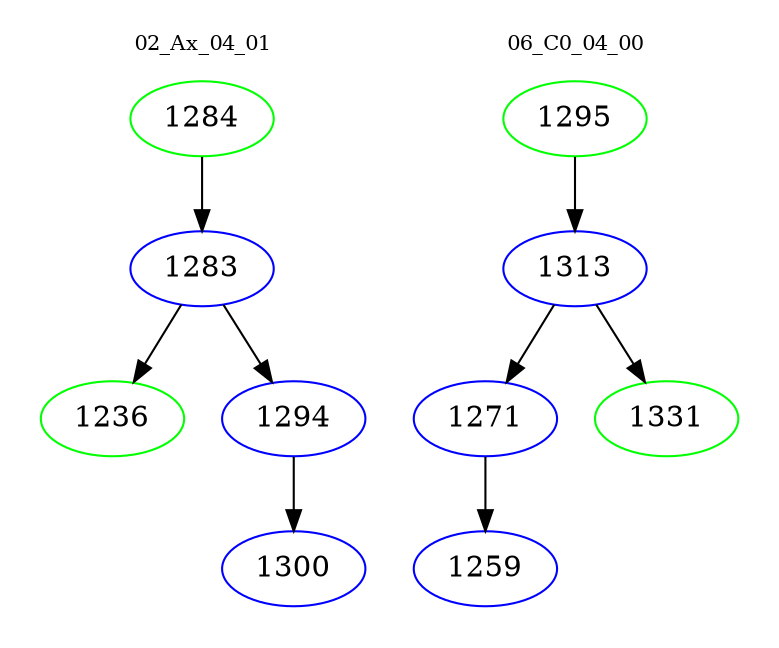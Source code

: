 digraph{
subgraph cluster_0 {
color = white
label = "02_Ax_04_01";
fontsize=10;
T0_1284 [label="1284", color="green"]
T0_1284 -> T0_1283 [color="black"]
T0_1283 [label="1283", color="blue"]
T0_1283 -> T0_1236 [color="black"]
T0_1236 [label="1236", color="green"]
T0_1283 -> T0_1294 [color="black"]
T0_1294 [label="1294", color="blue"]
T0_1294 -> T0_1300 [color="black"]
T0_1300 [label="1300", color="blue"]
}
subgraph cluster_1 {
color = white
label = "06_C0_04_00";
fontsize=10;
T1_1295 [label="1295", color="green"]
T1_1295 -> T1_1313 [color="black"]
T1_1313 [label="1313", color="blue"]
T1_1313 -> T1_1271 [color="black"]
T1_1271 [label="1271", color="blue"]
T1_1271 -> T1_1259 [color="black"]
T1_1259 [label="1259", color="blue"]
T1_1313 -> T1_1331 [color="black"]
T1_1331 [label="1331", color="green"]
}
}
